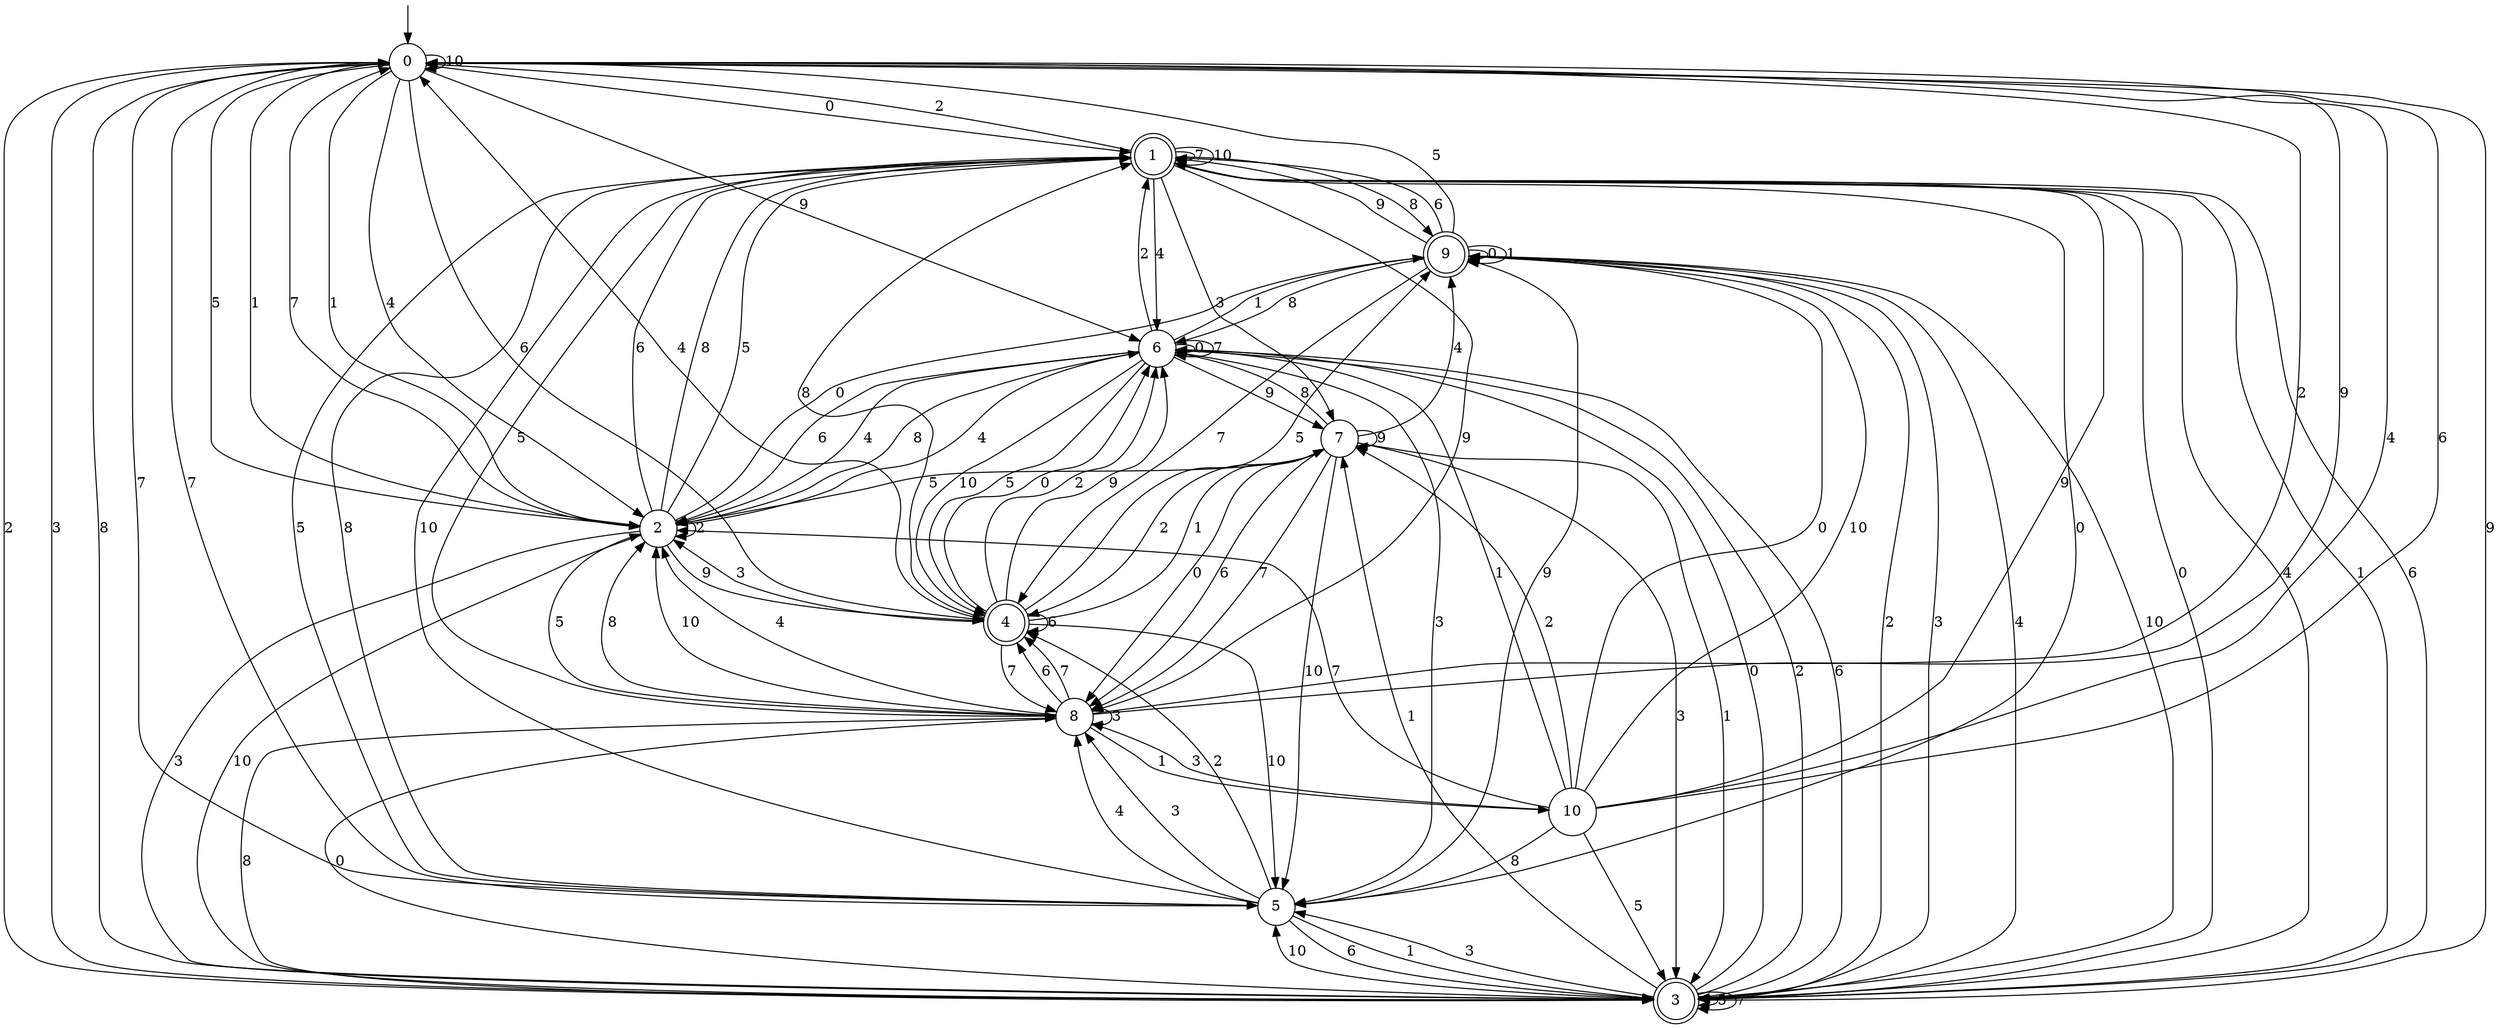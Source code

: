 digraph g {

	s0 [shape="circle" label="0"];
	s1 [shape="doublecircle" label="1"];
	s2 [shape="circle" label="2"];
	s3 [shape="doublecircle" label="3"];
	s4 [shape="doublecircle" label="4"];
	s5 [shape="circle" label="5"];
	s6 [shape="circle" label="6"];
	s7 [shape="circle" label="7"];
	s8 [shape="circle" label="8"];
	s9 [shape="doublecircle" label="9"];
	s10 [shape="circle" label="10"];
	s0 -> s1 [label="0"];
	s0 -> s2 [label="1"];
	s0 -> s3 [label="2"];
	s0 -> s3 [label="3"];
	s0 -> s2 [label="4"];
	s0 -> s2 [label="5"];
	s0 -> s4 [label="6"];
	s0 -> s5 [label="7"];
	s0 -> s3 [label="8"];
	s0 -> s6 [label="9"];
	s0 -> s0 [label="10"];
	s1 -> s3 [label="0"];
	s1 -> s3 [label="1"];
	s1 -> s0 [label="2"];
	s1 -> s7 [label="3"];
	s1 -> s6 [label="4"];
	s1 -> s8 [label="5"];
	s1 -> s3 [label="6"];
	s1 -> s1 [label="7"];
	s1 -> s9 [label="8"];
	s1 -> s8 [label="9"];
	s1 -> s1 [label="10"];
	s2 -> s9 [label="0"];
	s2 -> s0 [label="1"];
	s2 -> s2 [label="2"];
	s2 -> s3 [label="3"];
	s2 -> s6 [label="4"];
	s2 -> s1 [label="5"];
	s2 -> s1 [label="6"];
	s2 -> s0 [label="7"];
	s2 -> s1 [label="8"];
	s2 -> s4 [label="9"];
	s2 -> s3 [label="10"];
	s3 -> s6 [label="0"];
	s3 -> s7 [label="1"];
	s3 -> s6 [label="2"];
	s3 -> s5 [label="3"];
	s3 -> s1 [label="4"];
	s3 -> s3 [label="5"];
	s3 -> s6 [label="6"];
	s3 -> s3 [label="7"];
	s3 -> s8 [label="8"];
	s3 -> s0 [label="9"];
	s3 -> s5 [label="10"];
	s4 -> s6 [label="0"];
	s4 -> s7 [label="1"];
	s4 -> s6 [label="2"];
	s4 -> s2 [label="3"];
	s4 -> s0 [label="4"];
	s4 -> s9 [label="5"];
	s4 -> s4 [label="6"];
	s4 -> s8 [label="7"];
	s4 -> s1 [label="8"];
	s4 -> s6 [label="9"];
	s4 -> s5 [label="10"];
	s5 -> s1 [label="0"];
	s5 -> s3 [label="1"];
	s5 -> s4 [label="2"];
	s5 -> s8 [label="3"];
	s5 -> s8 [label="4"];
	s5 -> s1 [label="5"];
	s5 -> s3 [label="6"];
	s5 -> s0 [label="7"];
	s5 -> s1 [label="8"];
	s5 -> s9 [label="9"];
	s5 -> s1 [label="10"];
	s6 -> s6 [label="0"];
	s6 -> s9 [label="1"];
	s6 -> s1 [label="2"];
	s6 -> s5 [label="3"];
	s6 -> s2 [label="4"];
	s6 -> s4 [label="5"];
	s6 -> s2 [label="6"];
	s6 -> s6 [label="7"];
	s6 -> s2 [label="8"];
	s6 -> s7 [label="9"];
	s6 -> s4 [label="10"];
	s7 -> s8 [label="0"];
	s7 -> s3 [label="1"];
	s7 -> s4 [label="2"];
	s7 -> s3 [label="3"];
	s7 -> s9 [label="4"];
	s7 -> s2 [label="5"];
	s7 -> s8 [label="6"];
	s7 -> s8 [label="7"];
	s7 -> s6 [label="8"];
	s7 -> s7 [label="9"];
	s7 -> s5 [label="10"];
	s8 -> s3 [label="0"];
	s8 -> s10 [label="1"];
	s8 -> s0 [label="2"];
	s8 -> s8 [label="3"];
	s8 -> s2 [label="4"];
	s8 -> s2 [label="5"];
	s8 -> s4 [label="6"];
	s8 -> s4 [label="7"];
	s8 -> s2 [label="8"];
	s8 -> s0 [label="9"];
	s8 -> s2 [label="10"];
	s9 -> s9 [label="0"];
	s9 -> s9 [label="1"];
	s9 -> s3 [label="2"];
	s9 -> s3 [label="3"];
	s9 -> s3 [label="4"];
	s9 -> s0 [label="5"];
	s9 -> s1 [label="6"];
	s9 -> s4 [label="7"];
	s9 -> s6 [label="8"];
	s9 -> s1 [label="9"];
	s9 -> s3 [label="10"];
	s10 -> s9 [label="0"];
	s10 -> s6 [label="1"];
	s10 -> s7 [label="2"];
	s10 -> s8 [label="3"];
	s10 -> s0 [label="4"];
	s10 -> s3 [label="5"];
	s10 -> s0 [label="6"];
	s10 -> s2 [label="7"];
	s10 -> s5 [label="8"];
	s10 -> s1 [label="9"];
	s10 -> s9 [label="10"];

__start0 [label="" shape="none" width="0" height="0"];
__start0 -> s0;

}
